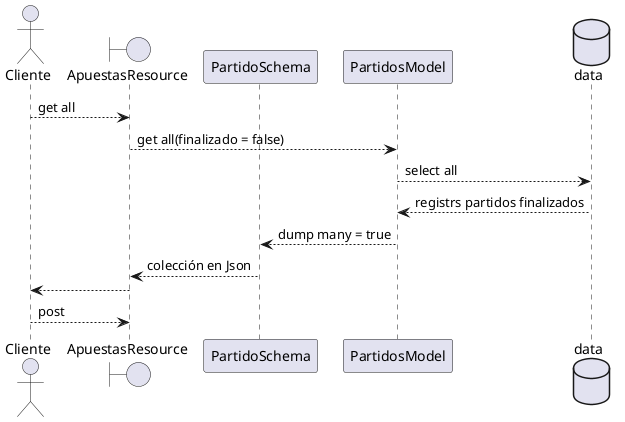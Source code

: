 @startuml
actor Cliente
boundary ApuestasResource
participant PartidoSchema
participant PartidosModel
database data

Cliente --> ApuestasResource: get all
ApuestasResource --> PartidosModel: get all(finalizado = false)
PartidosModel --> data: select all
PartidosModel <-- data: registrs partidos finalizados
PartidosModel --> PartidoSchema: dump many = true
PartidoSchema --> ApuestasResource: colección en Json
ApuestasResource --> Cliente

Cliente --> ApuestasResource: post



@enduml
